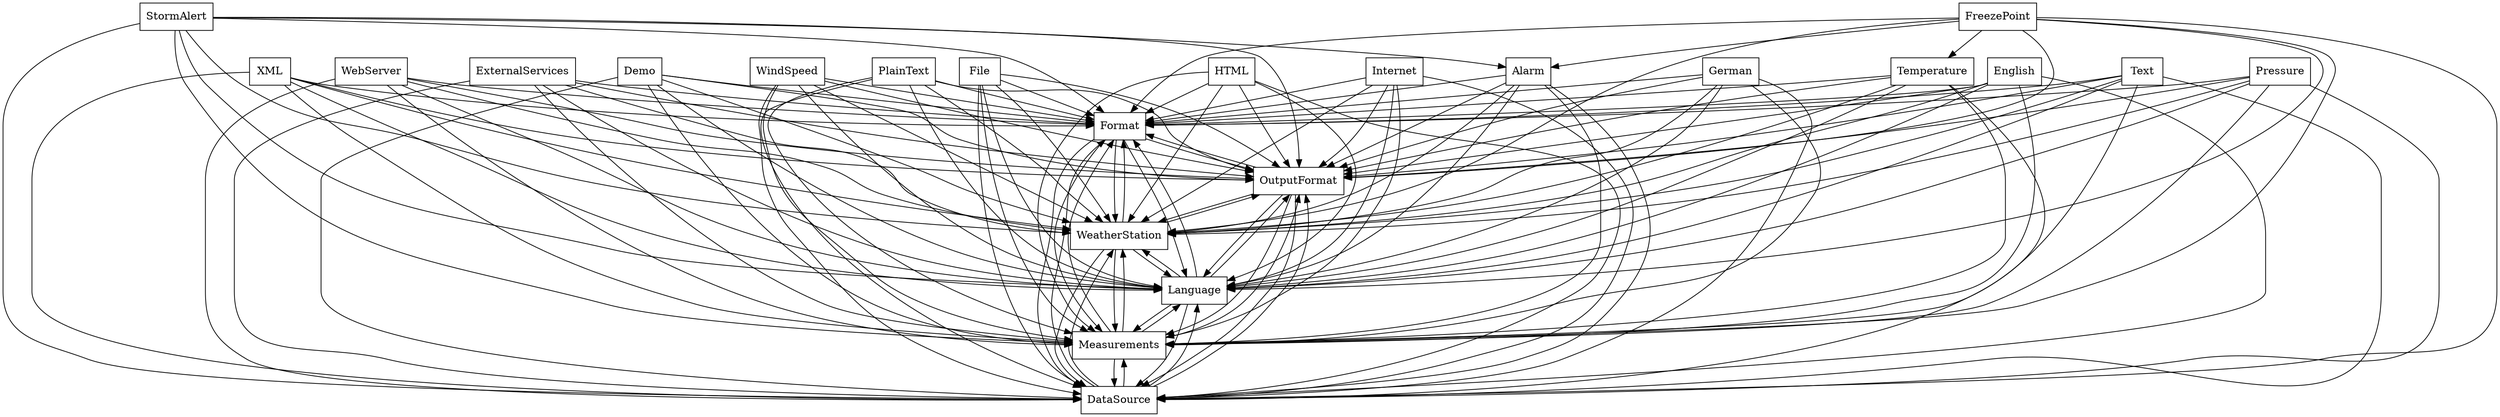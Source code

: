 digraph{
graph [rankdir=TB];
node [shape=box];
edge [arrowhead=normal];
0[label="Format",]
1[label="Demo",]
2[label="OutputFormat",]
3[label="File",]
4[label="ExternalServices",]
5[label="Temperature",]
6[label="WebServer",]
7[label="WindSpeed",]
8[label="English",]
9[label="StormAlert",]
10[label="Alarm",]
11[label="DataSource",]
12[label="Text",]
13[label="Measurements",]
14[label="HTML",]
15[label="PlainText",]
16[label="Language",]
17[label="XML",]
18[label="WeatherStation",]
19[label="German",]
20[label="Pressure",]
21[label="Internet",]
22[label="FreezePoint",]
0->2[label="",]
0->11[label="",]
0->13[label="",]
0->16[label="",]
0->18[label="",]
1->0[label="",]
1->2[label="",]
1->11[label="",]
1->13[label="",]
1->16[label="",]
1->18[label="",]
2->0[label="",]
2->11[label="",]
2->13[label="",]
2->16[label="",]
2->18[label="",]
3->0[label="",]
3->2[label="",]
3->11[label="",]
3->13[label="",]
3->16[label="",]
3->18[label="",]
4->0[label="",]
4->2[label="",]
4->11[label="",]
4->13[label="",]
4->16[label="",]
4->18[label="",]
5->0[label="",]
5->2[label="",]
5->11[label="",]
5->13[label="",]
5->16[label="",]
5->18[label="",]
6->0[label="",]
6->2[label="",]
6->11[label="",]
6->13[label="",]
6->16[label="",]
6->18[label="",]
7->0[label="",]
7->2[label="",]
7->11[label="",]
7->13[label="",]
7->16[label="",]
7->18[label="",]
8->0[label="",]
8->2[label="",]
8->11[label="",]
8->13[label="",]
8->16[label="",]
8->18[label="",]
9->0[label="",]
9->2[label="",]
9->10[label="",]
9->11[label="",]
9->13[label="",]
9->16[label="",]
9->18[label="",]
10->0[label="",]
10->2[label="",]
10->11[label="",]
10->13[label="",]
10->16[label="",]
10->18[label="",]
11->0[label="",]
11->2[label="",]
11->13[label="",]
11->16[label="",]
11->18[label="",]
12->0[label="",]
12->2[label="",]
12->11[label="",]
12->13[label="",]
12->16[label="",]
12->18[label="",]
13->0[label="",]
13->2[label="",]
13->11[label="",]
13->16[label="",]
13->18[label="",]
14->0[label="",]
14->2[label="",]
14->11[label="",]
14->13[label="",]
14->16[label="",]
14->18[label="",]
15->0[label="",]
15->2[label="",]
15->11[label="",]
15->13[label="",]
15->16[label="",]
15->18[label="",]
16->0[label="",]
16->2[label="",]
16->11[label="",]
16->13[label="",]
16->18[label="",]
17->0[label="",]
17->2[label="",]
17->11[label="",]
17->13[label="",]
17->16[label="",]
17->18[label="",]
18->0[label="",]
18->2[label="",]
18->11[label="",]
18->13[label="",]
18->16[label="",]
19->0[label="",]
19->2[label="",]
19->11[label="",]
19->13[label="",]
19->16[label="",]
19->18[label="",]
20->0[label="",]
20->2[label="",]
20->11[label="",]
20->13[label="",]
20->16[label="",]
20->18[label="",]
21->0[label="",]
21->2[label="",]
21->11[label="",]
21->13[label="",]
21->16[label="",]
21->18[label="",]
22->0[label="",]
22->2[label="",]
22->5[label="",]
22->10[label="",]
22->11[label="",]
22->13[label="",]
22->16[label="",]
22->18[label="",]
}
